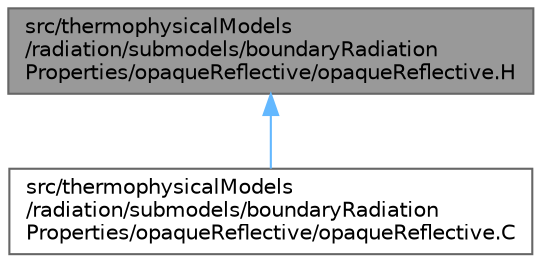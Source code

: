 digraph "src/thermophysicalModels/radiation/submodels/boundaryRadiationProperties/opaqueReflective/opaqueReflective.H"
{
 // LATEX_PDF_SIZE
  bgcolor="transparent";
  edge [fontname=Helvetica,fontsize=10,labelfontname=Helvetica,labelfontsize=10];
  node [fontname=Helvetica,fontsize=10,shape=box,height=0.2,width=0.4];
  Node1 [id="Node000001",label="src/thermophysicalModels\l/radiation/submodels/boundaryRadiation\lProperties/opaqueReflective/opaqueReflective.H",height=0.2,width=0.4,color="gray40", fillcolor="grey60", style="filled", fontcolor="black",tooltip=" "];
  Node1 -> Node2 [id="edge1_Node000001_Node000002",dir="back",color="steelblue1",style="solid",tooltip=" "];
  Node2 [id="Node000002",label="src/thermophysicalModels\l/radiation/submodels/boundaryRadiation\lProperties/opaqueReflective/opaqueReflective.C",height=0.2,width=0.4,color="grey40", fillcolor="white", style="filled",URL="$opaqueReflective_8C.html",tooltip=" "];
}

